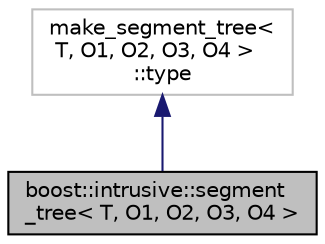 digraph "boost::intrusive::segment_tree&lt; T, O1, O2, O3, O4 &gt;"
{
  edge [fontname="Helvetica",fontsize="10",labelfontname="Helvetica",labelfontsize="10"];
  node [fontname="Helvetica",fontsize="10",shape=record];
  Node2 [label="boost::intrusive::segment\l_tree\< T, O1, O2, O3, O4 \>",height=0.2,width=0.4,color="black", fillcolor="grey75", style="filled", fontcolor="black"];
  Node3 -> Node2 [dir="back",color="midnightblue",fontsize="10",style="solid",fontname="Helvetica"];
  Node3 [label="make_segment_tree\<\l T, O1, O2, O3, O4 \>\l::type",height=0.2,width=0.4,color="grey75", fillcolor="white", style="filled"];
}

